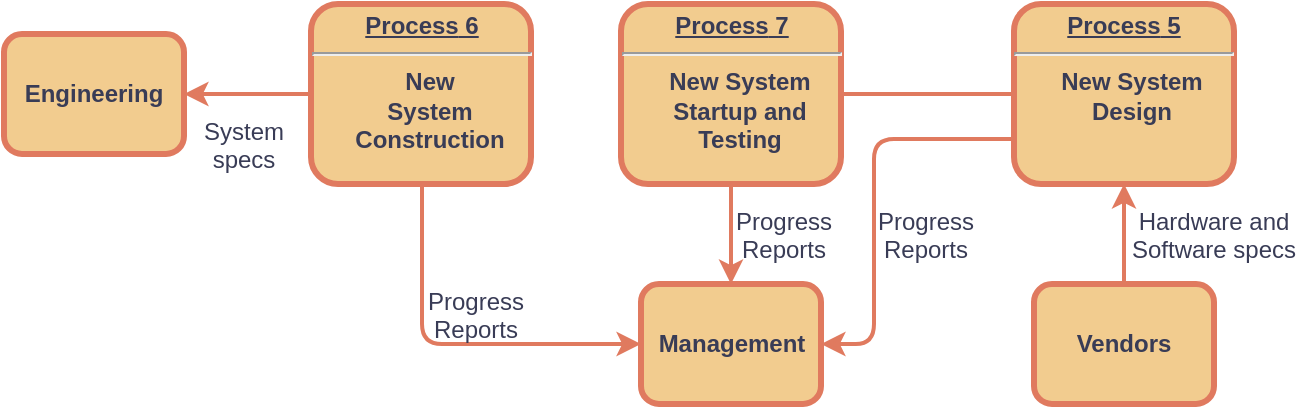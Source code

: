 <mxfile version="20.8.23" type="github">
  <diagram name="Page-1" id="c7558073-3199-34d8-9f00-42111426c3f3">
    <mxGraphModel dx="1209" dy="808" grid="0" gridSize="10" guides="1" tooltips="1" connect="1" arrows="1" fold="1" page="1" pageScale="1" pageWidth="4681" pageHeight="3300" background="none" math="0" shadow="0">
      <root>
        <mxCell id="0" />
        <mxCell id="1" parent="0" />
        <mxCell id="9" value="&lt;p style=&quot;margin: 0px; margin-top: 4px; text-align: center; text-decoration: underline;&quot;&gt;&lt;strong&gt;&lt;strong&gt;Process&lt;/strong&gt; 5&lt;br /&gt;&lt;/strong&gt;&lt;/p&gt;&lt;hr /&gt;&lt;p style=&quot;margin: 0px; margin-left: 8px;&quot;&gt;New System&lt;/p&gt;&lt;p style=&quot;margin: 0px; margin-left: 8px;&quot;&gt;Design&lt;/p&gt;" style="verticalAlign=middle;align=center;overflow=fill;fontSize=12;fontFamily=Helvetica;html=1;rounded=1;fontStyle=1;strokeWidth=3;fillColor=#F2CC8F;labelBackgroundColor=none;strokeColor=#E07A5F;fontColor=#393C56;" parent="1" vertex="1">
          <mxGeometry x="556" y="245" width="110" height="90" as="geometry" />
        </mxCell>
        <mxCell id="10" value="&lt;p style=&quot;margin: 0px; margin-top: 4px; text-align: center; text-decoration: underline;&quot;&gt;&lt;strong&gt;&lt;strong&gt;Process&lt;/strong&gt; 6&lt;br /&gt;&lt;/strong&gt;&lt;/p&gt;&lt;hr /&gt;&lt;p style=&quot;margin: 0px; margin-left: 8px;&quot;&gt;New&lt;/p&gt;&lt;p style=&quot;margin: 0px; margin-left: 8px;&quot;&gt;System&lt;/p&gt;&lt;p style=&quot;margin: 0px; margin-left: 8px;&quot;&gt;Construction&lt;/p&gt;" style="verticalAlign=middle;align=center;overflow=fill;fontSize=12;fontFamily=Helvetica;html=1;rounded=1;fontStyle=1;strokeWidth=3;fillColor=#F2CC8F;labelBackgroundColor=none;strokeColor=#E07A5F;fontColor=#393C56;" parent="1" vertex="1">
          <mxGeometry x="204.5" y="245" width="110" height="90" as="geometry" />
        </mxCell>
        <mxCell id="13" value="Management" style="whiteSpace=wrap;align=center;verticalAlign=middle;fontStyle=1;strokeWidth=3;fillColor=#F2CC8F;labelBackgroundColor=none;strokeColor=#E07A5F;fontColor=#393C56;rounded=1;" parent="1" vertex="1">
          <mxGeometry x="369.5" y="385" width="90" height="60" as="geometry" />
        </mxCell>
        <mxCell id="14" value="Engineering" style="whiteSpace=wrap;align=center;verticalAlign=middle;fontStyle=1;strokeWidth=3;fillColor=#F2CC8F;labelBackgroundColor=none;strokeColor=#E07A5F;fontColor=#393C56;rounded=1;" parent="1" vertex="1">
          <mxGeometry x="51.0" y="260.0" width="90" height="60" as="geometry" />
        </mxCell>
        <mxCell id="15" value="Vendors" style="whiteSpace=wrap;align=center;verticalAlign=middle;fontStyle=1;strokeWidth=3;fillColor=#F2CC8F;labelBackgroundColor=none;strokeColor=#E07A5F;fontColor=#393C56;rounded=1;" parent="1" vertex="1">
          <mxGeometry x="566.0" y="385" width="90" height="60" as="geometry" />
        </mxCell>
        <mxCell id="11" value="&lt;p style=&quot;margin: 0px; margin-top: 4px; text-align: center; text-decoration: underline;&quot;&gt;&lt;strong&gt;&lt;strong&gt;Process&lt;/strong&gt; 7&lt;br /&gt;&lt;/strong&gt;&lt;/p&gt;&lt;hr /&gt;&lt;p style=&quot;margin: 0px; margin-left: 8px;&quot;&gt;New System&lt;/p&gt;&lt;p style=&quot;margin: 0px; margin-left: 8px;&quot;&gt;Startup and&lt;/p&gt;&lt;p style=&quot;margin: 0px; margin-left: 8px;&quot;&gt;Testing&lt;/p&gt;" style="verticalAlign=middle;align=center;overflow=fill;fontSize=12;fontFamily=Helvetica;html=1;rounded=1;fontStyle=1;strokeWidth=3;fillColor=#F2CC8F;labelBackgroundColor=none;strokeColor=#E07A5F;fontColor=#393C56;" parent="1" vertex="1">
          <mxGeometry x="359.5" y="245" width="110" height="90" as="geometry" />
        </mxCell>
        <mxCell id="51" value="" style="endArrow=none;noEdgeStyle=1;strokeColor=#E07A5F;strokeWidth=2;labelBackgroundColor=none;fontColor=default;" parent="1" source="9" target="11" edge="1">
          <mxGeometry relative="1" as="geometry">
            <mxPoint x="221.008" y="216" as="sourcePoint" />
            <mxPoint x="416.328" y="385" as="targetPoint" />
          </mxGeometry>
        </mxCell>
        <mxCell id="78" value="" style="edgeStyle=elbowEdgeStyle;elbow=horizontal;strokeColor=#E07A5F;strokeWidth=2;labelBackgroundColor=none;fontColor=default;" parent="1" source="15" target="9" edge="1">
          <mxGeometry width="100" height="100" relative="1" as="geometry">
            <mxPoint x="446" y="435" as="sourcePoint" />
            <mxPoint x="546" y="335" as="targetPoint" />
          </mxGeometry>
        </mxCell>
        <mxCell id="79" value="Hardware and&#xa;Software specs" style="text;spacingTop=-5;align=center;labelBackgroundColor=none;fontColor=#393C56;rounded=1;" parent="1" vertex="1">
          <mxGeometry x="641" y="345" width="30" height="20" as="geometry" />
        </mxCell>
        <mxCell id="81" value="" style="edgeStyle=elbowEdgeStyle;elbow=horizontal;exitX=0;exitY=0.75;strokeColor=#E07A5F;strokeWidth=2;labelBackgroundColor=none;fontColor=default;" parent="1" source="9" target="13" edge="1">
          <mxGeometry width="100" height="100" relative="1" as="geometry">
            <mxPoint x="436" y="465" as="sourcePoint" />
            <mxPoint x="536" y="365" as="targetPoint" />
            <Array as="points">
              <mxPoint x="486" y="365" />
            </Array>
          </mxGeometry>
        </mxCell>
        <mxCell id="82" value="Progress&#xa;Reports" style="text;spacingTop=-5;align=center;labelBackgroundColor=none;fontColor=#393C56;rounded=1;" parent="1" vertex="1">
          <mxGeometry x="497.0" y="345.0" width="30" height="20" as="geometry" />
        </mxCell>
        <mxCell id="83" value="" style="edgeStyle=elbowEdgeStyle;elbow=horizontal;strokeColor=#E07A5F;strokeWidth=2;labelBackgroundColor=none;fontColor=default;" parent="1" source="11" target="13" edge="1">
          <mxGeometry width="100" height="100" relative="1" as="geometry">
            <mxPoint x="216" y="395.0" as="sourcePoint" />
            <mxPoint x="246.0" y="385" as="targetPoint" />
          </mxGeometry>
        </mxCell>
        <mxCell id="84" value="Progress&#xa;Reports" style="text;spacingTop=-5;align=center;labelBackgroundColor=none;fontColor=#393C56;rounded=1;" parent="1" vertex="1">
          <mxGeometry x="426.0" y="345.0" width="30" height="20" as="geometry" />
        </mxCell>
        <mxCell id="85" value="" style="edgeStyle=elbowEdgeStyle;elbow=horizontal;strokeColor=#E07A5F;strokeWidth=2;labelBackgroundColor=none;fontColor=default;" parent="1" source="10" target="13" edge="1">
          <mxGeometry width="100" height="100" relative="1" as="geometry">
            <mxPoint x="146.0" y="475" as="sourcePoint" />
            <mxPoint x="246.0" y="375" as="targetPoint" />
            <Array as="points">
              <mxPoint x="260" y="365" />
            </Array>
          </mxGeometry>
        </mxCell>
        <mxCell id="86" value="Progress&#xa;Reports" style="text;spacingTop=-5;align=center;labelBackgroundColor=none;fontColor=#393C56;rounded=1;" parent="1" vertex="1">
          <mxGeometry x="272.0" y="385.0" width="30" height="20" as="geometry" />
        </mxCell>
        <mxCell id="87" value="" style="edgeStyle=elbowEdgeStyle;elbow=vertical;strokeColor=#E07A5F;strokeWidth=2;labelBackgroundColor=none;fontColor=default;" parent="1" source="10" target="14" edge="1">
          <mxGeometry width="100" height="100" relative="1" as="geometry">
            <mxPoint x="86" y="475" as="sourcePoint" />
            <mxPoint x="186" y="375" as="targetPoint" />
          </mxGeometry>
        </mxCell>
        <mxCell id="94" value="System&#xa;specs" style="text;spacingTop=-5;align=center;labelBackgroundColor=none;fontColor=#393C56;rounded=1;" parent="1" vertex="1">
          <mxGeometry x="156.0" y="300.0" width="30" height="20" as="geometry" />
        </mxCell>
      </root>
    </mxGraphModel>
  </diagram>
</mxfile>
